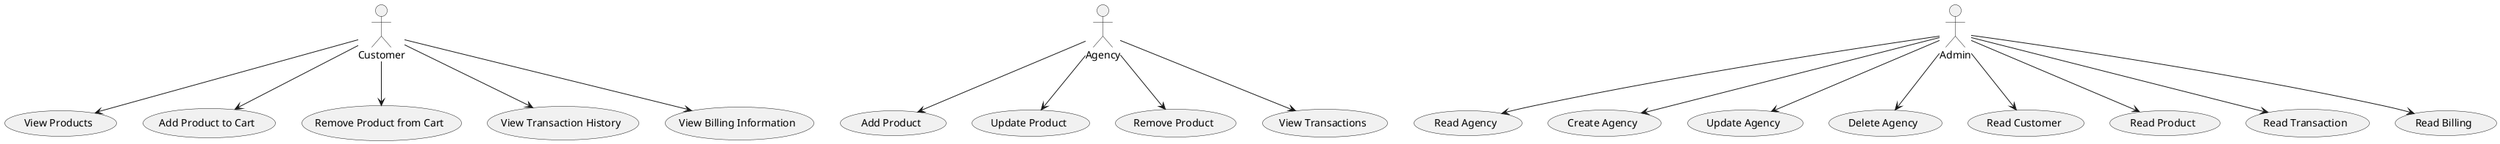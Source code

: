 @startuml usecase

actor Customer
actor Agency
actor Admin

Customer --> (View Products)
Customer --> (Add Product to Cart)
Customer --> (Remove Product from Cart)
Customer --> (View Transaction History)
Customer --> (View Billing Information)

Agency --> (Add Product)
Agency --> (Update Product)
Agency --> (Remove Product)
Agency --> (View Transactions)

Admin --> (Read Agency)
Admin --> (Create Agency)
Admin --> (Update Agency)
Admin --> (Delete Agency)
Admin --> (Read Customer)
Admin --> (Read Product)
Admin --> (Read Transaction)
Admin --> (Read Billing)  

@enduml